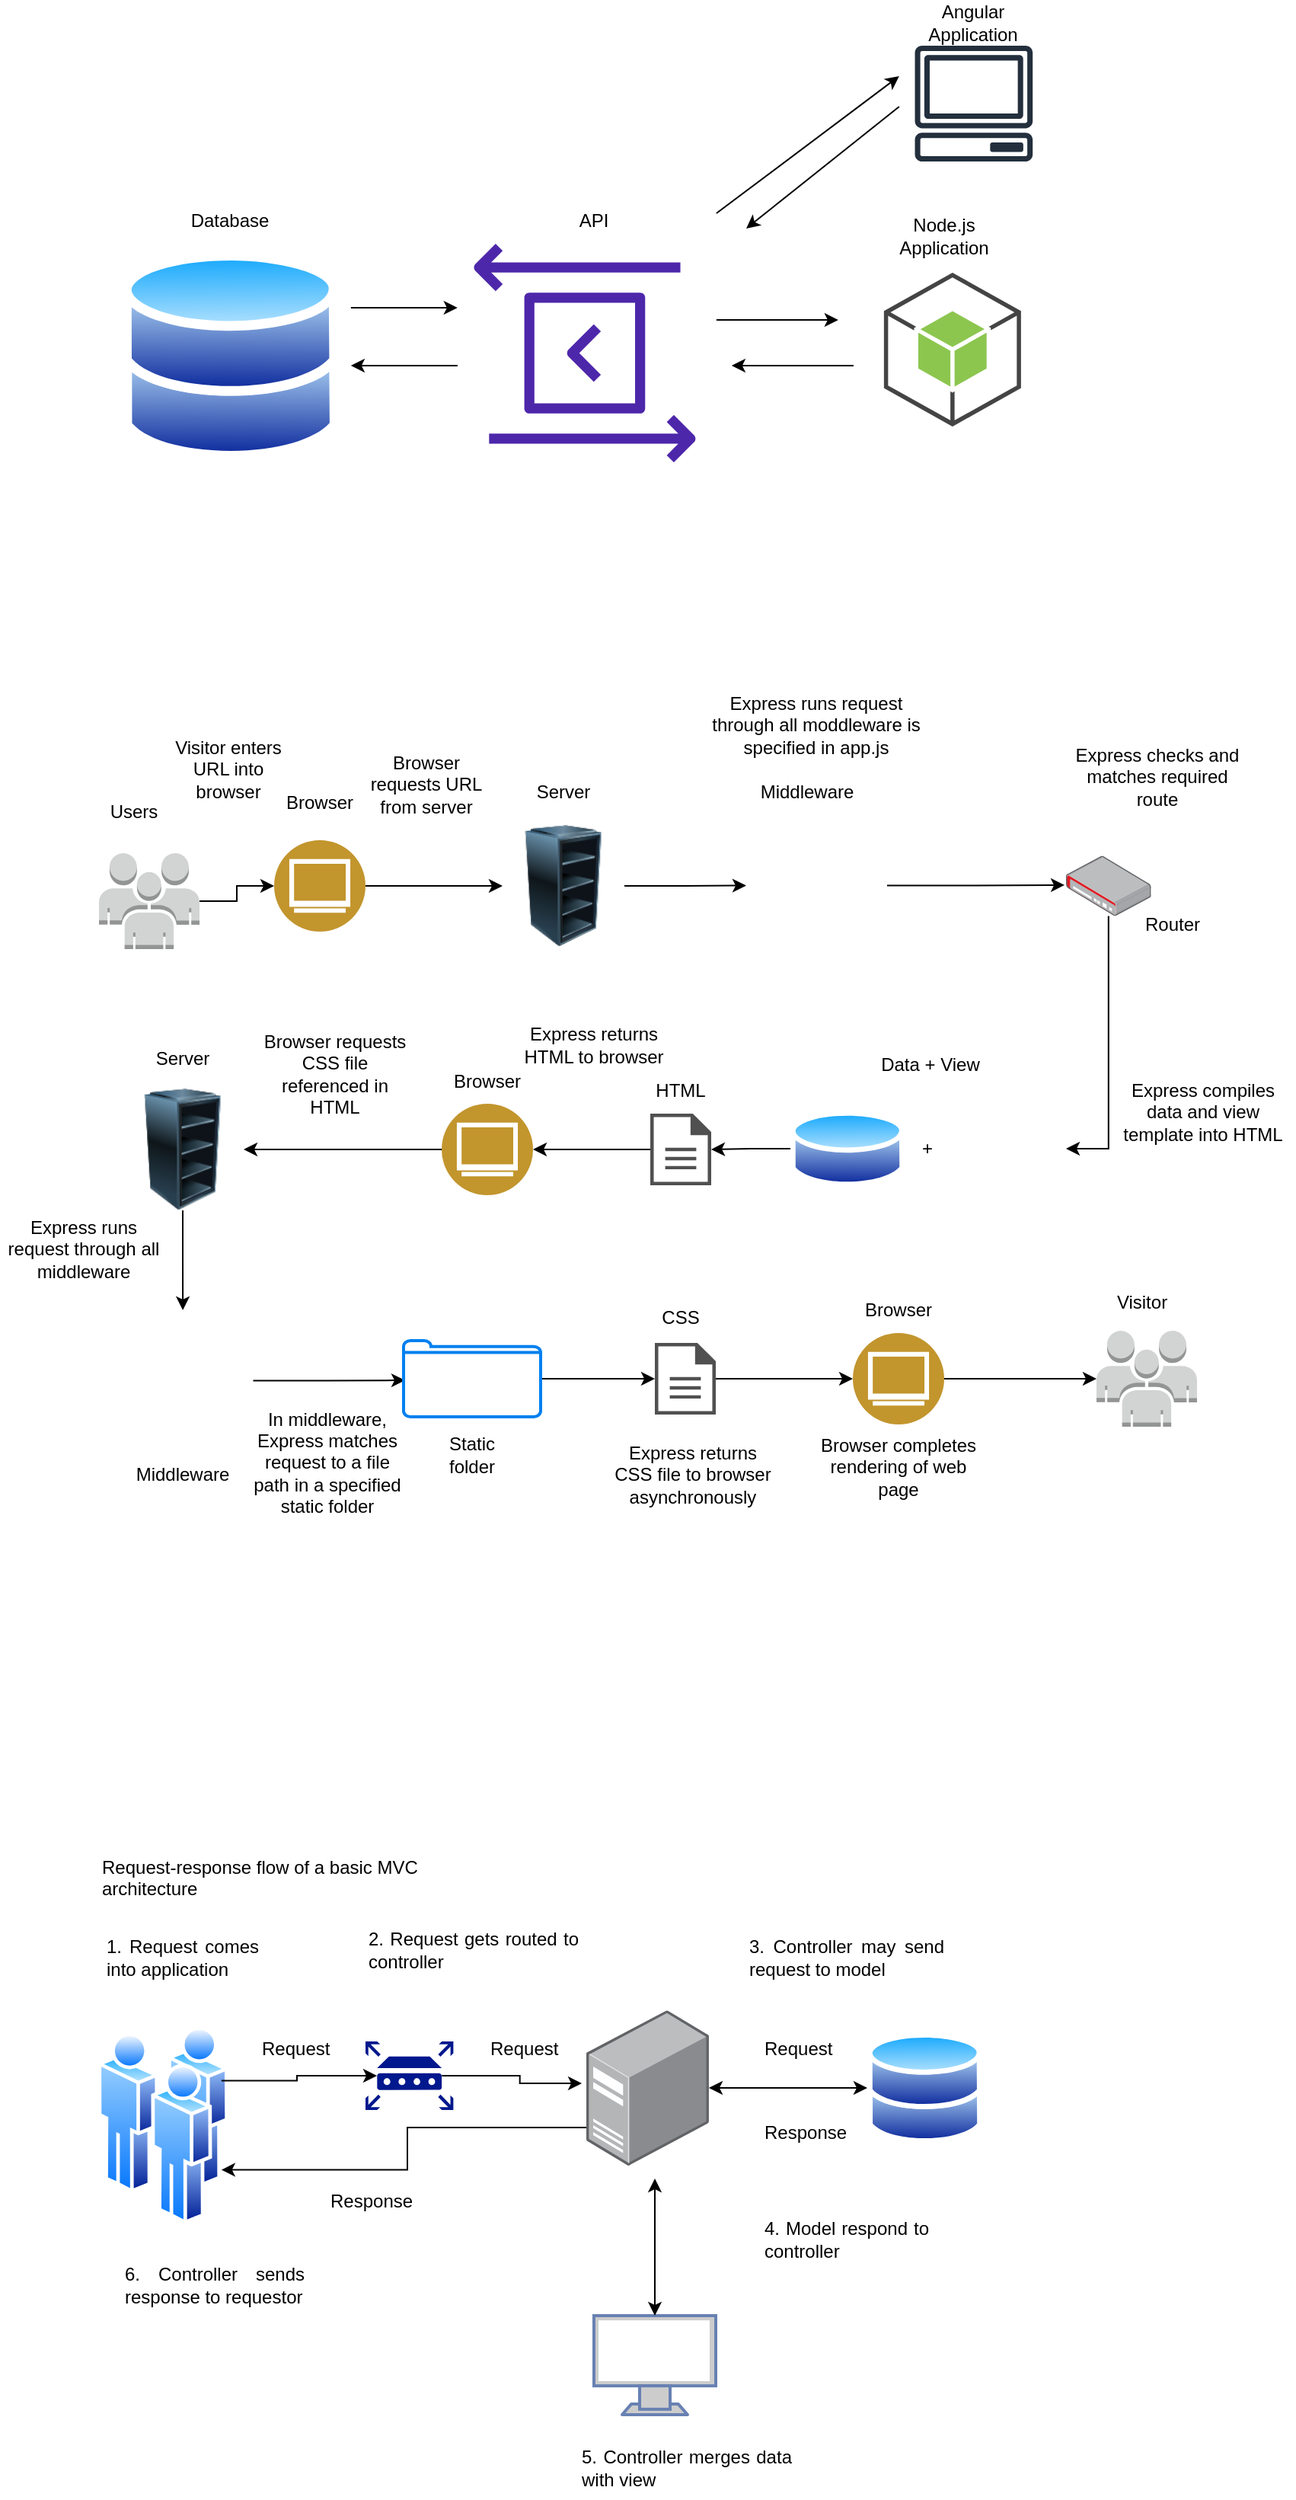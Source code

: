 <mxfile version="21.1.1" type="device">
  <diagram name="Page-1" id="1B5X5wg8gFjwyHXs4HcD">
    <mxGraphModel dx="499" dy="437" grid="1" gridSize="10" guides="1" tooltips="1" connect="1" arrows="1" fold="1" page="1" pageScale="1" pageWidth="850" pageHeight="1100" math="0" shadow="0">
      <root>
        <mxCell id="0" />
        <mxCell id="1" parent="0" />
        <mxCell id="17Se1o1GfbrU2LIGd_qw-42" value="" style="group" vertex="1" connectable="0" parent="1">
          <mxGeometry x="80" y="30" width="598.43" height="303.5" as="geometry" />
        </mxCell>
        <mxCell id="17Se1o1GfbrU2LIGd_qw-1" value="" style="image;aspect=fixed;perimeter=ellipsePerimeter;html=1;align=center;shadow=0;dashed=0;spacingTop=3;image=img/lib/active_directory/databases.svg;" vertex="1" parent="17Se1o1GfbrU2LIGd_qw-42">
          <mxGeometry y="163.5" width="142.86" height="140" as="geometry" />
        </mxCell>
        <mxCell id="17Se1o1GfbrU2LIGd_qw-2" value="" style="sketch=0;outlineConnect=0;fontColor=#232F3E;gradientColor=none;fillColor=#4D27AA;strokeColor=none;dashed=0;verticalLabelPosition=bottom;verticalAlign=top;align=center;html=1;fontSize=12;fontStyle=0;aspect=fixed;pointerEvents=1;shape=mxgraph.aws4.data_exchange_for_apis;" vertex="1" parent="17Se1o1GfbrU2LIGd_qw-42">
          <mxGeometry x="220.43" y="160" width="167.06" height="143.5" as="geometry" />
        </mxCell>
        <mxCell id="17Se1o1GfbrU2LIGd_qw-3" value="Database" style="text;html=1;strokeColor=none;fillColor=none;align=center;verticalAlign=middle;whiteSpace=wrap;rounded=0;" vertex="1" parent="17Se1o1GfbrU2LIGd_qw-42">
          <mxGeometry x="41.43" y="130" width="60" height="30" as="geometry" />
        </mxCell>
        <mxCell id="17Se1o1GfbrU2LIGd_qw-4" value="API" style="text;html=1;strokeColor=none;fillColor=none;align=center;verticalAlign=middle;whiteSpace=wrap;rounded=0;" vertex="1" parent="17Se1o1GfbrU2LIGd_qw-42">
          <mxGeometry x="280.43" y="130" width="60" height="30" as="geometry" />
        </mxCell>
        <mxCell id="17Se1o1GfbrU2LIGd_qw-10" value="" style="outlineConnect=0;dashed=0;verticalLabelPosition=bottom;verticalAlign=top;align=center;html=1;shape=mxgraph.aws3.android;fillColor=#8CC64F;gradientColor=none;" vertex="1" parent="17Se1o1GfbrU2LIGd_qw-42">
          <mxGeometry x="500.43" y="179" width="90" height="101" as="geometry" />
        </mxCell>
        <mxCell id="17Se1o1GfbrU2LIGd_qw-25" value="" style="group" vertex="1" connectable="0" parent="17Se1o1GfbrU2LIGd_qw-42">
          <mxGeometry x="150.43" y="202" width="70" height="38" as="geometry" />
        </mxCell>
        <mxCell id="17Se1o1GfbrU2LIGd_qw-22" value="" style="endArrow=classic;html=1;rounded=0;entryX=-0.072;entryY=0.293;entryDx=0;entryDy=0;entryPerimeter=0;" edge="1" parent="17Se1o1GfbrU2LIGd_qw-25" target="17Se1o1GfbrU2LIGd_qw-2">
          <mxGeometry width="50" height="50" relative="1" as="geometry">
            <mxPoint as="sourcePoint" />
            <mxPoint x="80" y="158" as="targetPoint" />
          </mxGeometry>
        </mxCell>
        <mxCell id="17Se1o1GfbrU2LIGd_qw-24" value="" style="endArrow=classic;html=1;rounded=0;entryX=-0.072;entryY=0.293;entryDx=0;entryDy=0;entryPerimeter=0;" edge="1" parent="17Se1o1GfbrU2LIGd_qw-25">
          <mxGeometry width="50" height="50" relative="1" as="geometry">
            <mxPoint x="70" y="38" as="sourcePoint" />
            <mxPoint y="38" as="targetPoint" />
          </mxGeometry>
        </mxCell>
        <mxCell id="17Se1o1GfbrU2LIGd_qw-35" value="" style="endArrow=classic;html=1;rounded=0;" edge="1" parent="17Se1o1GfbrU2LIGd_qw-42">
          <mxGeometry width="50" height="50" relative="1" as="geometry">
            <mxPoint x="390.43" y="210" as="sourcePoint" />
            <mxPoint x="470.43" y="210" as="targetPoint" />
          </mxGeometry>
        </mxCell>
        <mxCell id="17Se1o1GfbrU2LIGd_qw-36" value="" style="endArrow=classic;html=1;rounded=0;" edge="1" parent="17Se1o1GfbrU2LIGd_qw-42">
          <mxGeometry width="50" height="50" relative="1" as="geometry">
            <mxPoint x="480.43" y="240" as="sourcePoint" />
            <mxPoint x="400.43" y="240" as="targetPoint" />
          </mxGeometry>
        </mxCell>
        <mxCell id="17Se1o1GfbrU2LIGd_qw-37" value="Node.js Application" style="text;html=1;strokeColor=none;fillColor=none;align=center;verticalAlign=middle;whiteSpace=wrap;rounded=0;" vertex="1" parent="17Se1o1GfbrU2LIGd_qw-42">
          <mxGeometry x="510.43" y="140" width="60" height="30" as="geometry" />
        </mxCell>
        <mxCell id="17Se1o1GfbrU2LIGd_qw-38" value="" style="sketch=0;outlineConnect=0;fontColor=#232F3E;gradientColor=none;fillColor=#232F3D;strokeColor=none;dashed=0;verticalLabelPosition=bottom;verticalAlign=top;align=center;html=1;fontSize=12;fontStyle=0;aspect=fixed;pointerEvents=1;shape=mxgraph.aws4.client;" vertex="1" parent="17Se1o1GfbrU2LIGd_qw-42">
          <mxGeometry x="520.43" y="30" width="78" height="76" as="geometry" />
        </mxCell>
        <mxCell id="17Se1o1GfbrU2LIGd_qw-39" value="" style="endArrow=classic;html=1;rounded=0;" edge="1" parent="17Se1o1GfbrU2LIGd_qw-42">
          <mxGeometry width="50" height="50" relative="1" as="geometry">
            <mxPoint x="390.43" y="140" as="sourcePoint" />
            <mxPoint x="510.43" y="50" as="targetPoint" />
          </mxGeometry>
        </mxCell>
        <mxCell id="17Se1o1GfbrU2LIGd_qw-40" value="" style="endArrow=classic;html=1;rounded=0;" edge="1" parent="17Se1o1GfbrU2LIGd_qw-42">
          <mxGeometry width="50" height="50" relative="1" as="geometry">
            <mxPoint x="510.43" y="70" as="sourcePoint" />
            <mxPoint x="410" y="150" as="targetPoint" />
          </mxGeometry>
        </mxCell>
        <mxCell id="17Se1o1GfbrU2LIGd_qw-41" value="Angular Application" style="text;html=1;strokeColor=none;fillColor=none;align=center;verticalAlign=middle;whiteSpace=wrap;rounded=0;" vertex="1" parent="17Se1o1GfbrU2LIGd_qw-42">
          <mxGeometry x="529.43" width="60" height="30" as="geometry" />
        </mxCell>
        <mxCell id="17Se1o1GfbrU2LIGd_qw-43" value="" style="outlineConnect=0;dashed=0;verticalLabelPosition=bottom;verticalAlign=top;align=center;html=1;shape=mxgraph.aws3.users;fillColor=#D2D3D3;gradientColor=none;" vertex="1" parent="1">
          <mxGeometry x="720" y="903.5" width="66" height="63" as="geometry" />
        </mxCell>
        <mxCell id="17Se1o1GfbrU2LIGd_qw-47" style="edgeStyle=orthogonalEdgeStyle;rounded=0;orthogonalLoop=1;jettySize=auto;html=1;exitX=1;exitY=0.5;exitDx=0;exitDy=0;entryX=0;entryY=0.5;entryDx=0;entryDy=0;" edge="1" parent="1" source="17Se1o1GfbrU2LIGd_qw-44" target="17Se1o1GfbrU2LIGd_qw-46">
          <mxGeometry relative="1" as="geometry" />
        </mxCell>
        <mxCell id="17Se1o1GfbrU2LIGd_qw-44" value="" style="image;aspect=fixed;perimeter=ellipsePerimeter;html=1;align=center;shadow=0;dashed=0;fontColor=#4277BB;labelBackgroundColor=default;fontSize=12;spacingTop=3;image=img/lib/ibm/users/browser.svg;" vertex="1" parent="1">
          <mxGeometry x="180" y="581.5" width="60" height="60" as="geometry" />
        </mxCell>
        <mxCell id="17Se1o1GfbrU2LIGd_qw-49" style="edgeStyle=orthogonalEdgeStyle;rounded=0;orthogonalLoop=1;jettySize=auto;html=1;exitX=1;exitY=0.5;exitDx=0;exitDy=0;entryX=0;entryY=0.5;entryDx=0;entryDy=0;" edge="1" parent="1" source="17Se1o1GfbrU2LIGd_qw-46" target="17Se1o1GfbrU2LIGd_qw-48">
          <mxGeometry relative="1" as="geometry" />
        </mxCell>
        <mxCell id="17Se1o1GfbrU2LIGd_qw-46" value="" style="image;html=1;image=img/lib/clip_art/computers/Server_Rack_Empty_128x128.png" vertex="1" parent="1">
          <mxGeometry x="330" y="571.5" width="80" height="80" as="geometry" />
        </mxCell>
        <mxCell id="17Se1o1GfbrU2LIGd_qw-55" style="edgeStyle=orthogonalEdgeStyle;rounded=0;orthogonalLoop=1;jettySize=auto;html=1;exitX=1;exitY=0.5;exitDx=0;exitDy=0;entryX=-0.017;entryY=0.487;entryDx=0;entryDy=0;entryPerimeter=0;" edge="1" parent="1" source="17Se1o1GfbrU2LIGd_qw-48" target="17Se1o1GfbrU2LIGd_qw-54">
          <mxGeometry relative="1" as="geometry" />
        </mxCell>
        <mxCell id="17Se1o1GfbrU2LIGd_qw-48" value="" style="shape=image;html=1;verticalAlign=top;verticalLabelPosition=bottom;labelBackgroundColor=#ffffff;imageAspect=0;aspect=fixed;image=https://cdn2.iconfinder.com/data/icons/boxicons-solid-vol-1/24/bxs-cog-128.png" vertex="1" parent="1">
          <mxGeometry x="490" y="565" width="92.5" height="92.5" as="geometry" />
        </mxCell>
        <mxCell id="17Se1o1GfbrU2LIGd_qw-50" value="Users" style="text;html=1;strokeColor=none;fillColor=none;align=center;verticalAlign=middle;whiteSpace=wrap;rounded=0;" vertex="1" parent="1">
          <mxGeometry x="58" y="548" width="60" height="30" as="geometry" />
        </mxCell>
        <mxCell id="17Se1o1GfbrU2LIGd_qw-51" value="Browser" style="text;html=1;strokeColor=none;fillColor=none;align=center;verticalAlign=middle;whiteSpace=wrap;rounded=0;" vertex="1" parent="1">
          <mxGeometry x="180" y="541.5" width="60" height="30" as="geometry" />
        </mxCell>
        <mxCell id="17Se1o1GfbrU2LIGd_qw-52" value="Server" style="text;html=1;strokeColor=none;fillColor=none;align=center;verticalAlign=middle;whiteSpace=wrap;rounded=0;" vertex="1" parent="1">
          <mxGeometry x="340" y="535" width="60" height="30" as="geometry" />
        </mxCell>
        <mxCell id="17Se1o1GfbrU2LIGd_qw-53" value="Middleware" style="text;html=1;strokeColor=none;fillColor=none;align=center;verticalAlign=middle;whiteSpace=wrap;rounded=0;" vertex="1" parent="1">
          <mxGeometry x="500" y="535" width="60" height="30" as="geometry" />
        </mxCell>
        <mxCell id="17Se1o1GfbrU2LIGd_qw-67" style="edgeStyle=orthogonalEdgeStyle;rounded=0;orthogonalLoop=1;jettySize=auto;html=1;entryX=1;entryY=0.5;entryDx=0;entryDy=0;" edge="1" parent="1" source="17Se1o1GfbrU2LIGd_qw-54" target="17Se1o1GfbrU2LIGd_qw-61">
          <mxGeometry relative="1" as="geometry" />
        </mxCell>
        <mxCell id="17Se1o1GfbrU2LIGd_qw-54" value="" style="image;points=[];aspect=fixed;html=1;align=center;shadow=0;dashed=0;image=img/lib/allied_telesis/security/Router_VPN.svg;" vertex="1" parent="1">
          <mxGeometry x="700" y="591.7" width="55.8" height="39.6" as="geometry" />
        </mxCell>
        <mxCell id="17Se1o1GfbrU2LIGd_qw-56" value="Visitor enters URL into browser" style="text;html=1;strokeColor=none;fillColor=none;align=center;verticalAlign=middle;whiteSpace=wrap;rounded=0;" vertex="1" parent="1">
          <mxGeometry x="110" y="520" width="80" height="30" as="geometry" />
        </mxCell>
        <mxCell id="17Se1o1GfbrU2LIGd_qw-57" value="Browser requests URL from server" style="text;html=1;strokeColor=none;fillColor=none;align=center;verticalAlign=middle;whiteSpace=wrap;rounded=0;" vertex="1" parent="1">
          <mxGeometry x="240" y="530" width="80" height="30" as="geometry" />
        </mxCell>
        <mxCell id="17Se1o1GfbrU2LIGd_qw-58" value="Express runs request through all moddleware is specified in app.js" style="text;html=1;strokeColor=none;fillColor=none;align=center;verticalAlign=middle;whiteSpace=wrap;rounded=0;" vertex="1" parent="1">
          <mxGeometry x="461.25" y="482.5" width="150" height="47.5" as="geometry" />
        </mxCell>
        <mxCell id="17Se1o1GfbrU2LIGd_qw-59" value="Express checks and matches required route" style="text;html=1;strokeColor=none;fillColor=none;align=center;verticalAlign=middle;whiteSpace=wrap;rounded=0;" vertex="1" parent="1">
          <mxGeometry x="700" y="520" width="120" height="40" as="geometry" />
        </mxCell>
        <mxCell id="17Se1o1GfbrU2LIGd_qw-60" value="Router" style="text;html=1;strokeColor=none;fillColor=none;align=center;verticalAlign=middle;whiteSpace=wrap;rounded=0;" vertex="1" parent="1">
          <mxGeometry x="740" y="622" width="60" height="30" as="geometry" />
        </mxCell>
        <mxCell id="17Se1o1GfbrU2LIGd_qw-65" value="" style="group" vertex="1" connectable="0" parent="1">
          <mxGeometry x="519" y="713.5" width="181" height="111" as="geometry" />
        </mxCell>
        <mxCell id="17Se1o1GfbrU2LIGd_qw-61" value="" style="shape=image;html=1;verticalAlign=top;verticalLabelPosition=bottom;labelBackgroundColor=#ffffff;imageAspect=0;aspect=fixed;image=https://cdn0.iconfinder.com/data/icons/devices-42/512/Normal_LCD-128.png" vertex="1" parent="17Se1o1GfbrU2LIGd_qw-65">
          <mxGeometry x="100" y="30" width="81" height="81" as="geometry" />
        </mxCell>
        <mxCell id="17Se1o1GfbrU2LIGd_qw-62" value="+" style="text;html=1;strokeColor=none;fillColor=none;align=center;verticalAlign=middle;whiteSpace=wrap;rounded=0;" vertex="1" parent="17Se1o1GfbrU2LIGd_qw-65">
          <mxGeometry x="80" y="55.5" width="20" height="30" as="geometry" />
        </mxCell>
        <mxCell id="17Se1o1GfbrU2LIGd_qw-63" value="" style="image;aspect=fixed;perimeter=ellipsePerimeter;html=1;align=center;shadow=0;dashed=0;spacingTop=3;image=img/lib/active_directory/database.svg;" vertex="1" parent="17Se1o1GfbrU2LIGd_qw-65">
          <mxGeometry y="42.75" width="75" height="55.5" as="geometry" />
        </mxCell>
        <mxCell id="17Se1o1GfbrU2LIGd_qw-64" value="Data + View" style="text;html=1;strokeColor=none;fillColor=none;align=center;verticalAlign=middle;whiteSpace=wrap;rounded=0;" vertex="1" parent="17Se1o1GfbrU2LIGd_qw-65">
          <mxGeometry x="50" width="84" height="30" as="geometry" />
        </mxCell>
        <mxCell id="17Se1o1GfbrU2LIGd_qw-74" style="edgeStyle=orthogonalEdgeStyle;rounded=0;orthogonalLoop=1;jettySize=auto;html=1;" edge="1" parent="1" source="17Se1o1GfbrU2LIGd_qw-68" target="17Se1o1GfbrU2LIGd_qw-72">
          <mxGeometry relative="1" as="geometry" />
        </mxCell>
        <mxCell id="17Se1o1GfbrU2LIGd_qw-68" value="" style="sketch=0;pointerEvents=1;shadow=0;dashed=0;html=1;strokeColor=none;fillColor=#505050;labelPosition=center;verticalLabelPosition=bottom;verticalAlign=top;outlineConnect=0;align=center;shape=mxgraph.office.concepts.document;" vertex="1" parent="1">
          <mxGeometry x="427" y="761" width="40" height="47" as="geometry" />
        </mxCell>
        <mxCell id="17Se1o1GfbrU2LIGd_qw-69" style="edgeStyle=orthogonalEdgeStyle;rounded=0;orthogonalLoop=1;jettySize=auto;html=1;" edge="1" parent="1" source="17Se1o1GfbrU2LIGd_qw-63" target="17Se1o1GfbrU2LIGd_qw-68">
          <mxGeometry relative="1" as="geometry" />
        </mxCell>
        <mxCell id="17Se1o1GfbrU2LIGd_qw-70" value="Express compiles data and view template into HTML" style="text;html=1;strokeColor=none;fillColor=none;align=center;verticalAlign=middle;whiteSpace=wrap;rounded=0;" vertex="1" parent="1">
          <mxGeometry x="730" y="740" width="120" height="40" as="geometry" />
        </mxCell>
        <mxCell id="17Se1o1GfbrU2LIGd_qw-71" value="HTML" style="text;html=1;strokeColor=none;fillColor=none;align=center;verticalAlign=middle;whiteSpace=wrap;rounded=0;" vertex="1" parent="1">
          <mxGeometry x="417" y="731" width="60" height="30" as="geometry" />
        </mxCell>
        <mxCell id="17Se1o1GfbrU2LIGd_qw-77" style="edgeStyle=orthogonalEdgeStyle;rounded=0;orthogonalLoop=1;jettySize=auto;html=1;entryX=1;entryY=0.5;entryDx=0;entryDy=0;" edge="1" parent="1" source="17Se1o1GfbrU2LIGd_qw-72" target="17Se1o1GfbrU2LIGd_qw-76">
          <mxGeometry relative="1" as="geometry" />
        </mxCell>
        <mxCell id="17Se1o1GfbrU2LIGd_qw-72" value="" style="image;aspect=fixed;perimeter=ellipsePerimeter;html=1;align=center;shadow=0;dashed=0;fontColor=#4277BB;labelBackgroundColor=default;fontSize=12;spacingTop=3;image=img/lib/ibm/users/browser.svg;" vertex="1" parent="1">
          <mxGeometry x="290" y="754.5" width="60" height="60" as="geometry" />
        </mxCell>
        <mxCell id="17Se1o1GfbrU2LIGd_qw-73" value="Browser" style="text;html=1;strokeColor=none;fillColor=none;align=center;verticalAlign=middle;whiteSpace=wrap;rounded=0;" vertex="1" parent="1">
          <mxGeometry x="290" y="724.5" width="60" height="30" as="geometry" />
        </mxCell>
        <mxCell id="17Se1o1GfbrU2LIGd_qw-75" value="Express returns HTML to browser" style="text;html=1;strokeColor=none;fillColor=none;align=center;verticalAlign=middle;whiteSpace=wrap;rounded=0;" vertex="1" parent="1">
          <mxGeometry x="340" y="701" width="100" height="30" as="geometry" />
        </mxCell>
        <mxCell id="17Se1o1GfbrU2LIGd_qw-81" style="edgeStyle=orthogonalEdgeStyle;rounded=0;orthogonalLoop=1;jettySize=auto;html=1;exitX=0.5;exitY=1;exitDx=0;exitDy=0;" edge="1" parent="1" source="17Se1o1GfbrU2LIGd_qw-76" target="17Se1o1GfbrU2LIGd_qw-80">
          <mxGeometry relative="1" as="geometry" />
        </mxCell>
        <mxCell id="17Se1o1GfbrU2LIGd_qw-76" value="" style="image;html=1;image=img/lib/clip_art/computers/Server_Rack_Empty_128x128.png" vertex="1" parent="1">
          <mxGeometry x="80" y="744.5" width="80" height="80" as="geometry" />
        </mxCell>
        <mxCell id="17Se1o1GfbrU2LIGd_qw-78" value="Server" style="text;html=1;strokeColor=none;fillColor=none;align=center;verticalAlign=middle;whiteSpace=wrap;rounded=0;" vertex="1" parent="1">
          <mxGeometry x="90" y="710" width="60" height="30" as="geometry" />
        </mxCell>
        <mxCell id="17Se1o1GfbrU2LIGd_qw-79" value="Browser requests CSS file referenced in HTML" style="text;html=1;strokeColor=none;fillColor=none;align=center;verticalAlign=middle;whiteSpace=wrap;rounded=0;" vertex="1" parent="1">
          <mxGeometry x="170" y="710" width="100" height="50" as="geometry" />
        </mxCell>
        <mxCell id="17Se1o1GfbrU2LIGd_qw-85" style="edgeStyle=orthogonalEdgeStyle;rounded=0;orthogonalLoop=1;jettySize=auto;html=1;exitX=1;exitY=0.5;exitDx=0;exitDy=0;entryX=0.011;entryY=0.52;entryDx=0;entryDy=0;entryPerimeter=0;" edge="1" parent="1" source="17Se1o1GfbrU2LIGd_qw-80" target="17Se1o1GfbrU2LIGd_qw-83">
          <mxGeometry relative="1" as="geometry" />
        </mxCell>
        <mxCell id="17Se1o1GfbrU2LIGd_qw-80" value="" style="shape=image;html=1;verticalAlign=top;verticalLabelPosition=bottom;labelBackgroundColor=#ffffff;imageAspect=0;aspect=fixed;image=https://cdn2.iconfinder.com/data/icons/boxicons-solid-vol-1/24/bxs-cog-128.png" vertex="1" parent="1">
          <mxGeometry x="73.75" y="890" width="92.5" height="92.5" as="geometry" />
        </mxCell>
        <mxCell id="17Se1o1GfbrU2LIGd_qw-82" value="Express runs request through all middleware" style="text;html=1;strokeColor=none;fillColor=none;align=center;verticalAlign=middle;whiteSpace=wrap;rounded=0;" vertex="1" parent="1">
          <mxGeometry y="830" width="110" height="40" as="geometry" />
        </mxCell>
        <mxCell id="17Se1o1GfbrU2LIGd_qw-90" style="edgeStyle=orthogonalEdgeStyle;rounded=0;orthogonalLoop=1;jettySize=auto;html=1;" edge="1" parent="1" source="17Se1o1GfbrU2LIGd_qw-83" target="17Se1o1GfbrU2LIGd_qw-89">
          <mxGeometry relative="1" as="geometry" />
        </mxCell>
        <mxCell id="17Se1o1GfbrU2LIGd_qw-83" value="" style="html=1;verticalLabelPosition=bottom;align=center;labelBackgroundColor=#ffffff;verticalAlign=top;strokeWidth=2;strokeColor=#0080F0;shadow=0;dashed=0;shape=mxgraph.ios7.icons.folder;" vertex="1" parent="1">
          <mxGeometry x="265" y="910" width="90" height="50" as="geometry" />
        </mxCell>
        <mxCell id="17Se1o1GfbrU2LIGd_qw-84" value="Middleware" style="text;html=1;strokeColor=none;fillColor=none;align=center;verticalAlign=middle;whiteSpace=wrap;rounded=0;" vertex="1" parent="1">
          <mxGeometry x="90" y="983" width="60" height="30" as="geometry" />
        </mxCell>
        <mxCell id="17Se1o1GfbrU2LIGd_qw-86" value="Static folder" style="text;html=1;strokeColor=none;fillColor=none;align=center;verticalAlign=middle;whiteSpace=wrap;rounded=0;" vertex="1" parent="1">
          <mxGeometry x="280" y="970" width="60" height="30" as="geometry" />
        </mxCell>
        <mxCell id="17Se1o1GfbrU2LIGd_qw-87" value="In middleware, Express matches request to a file path in a specified static folder" style="text;html=1;strokeColor=none;fillColor=none;align=center;verticalAlign=middle;whiteSpace=wrap;rounded=0;" vertex="1" parent="1">
          <mxGeometry x="160" y="970" width="110" height="40" as="geometry" />
        </mxCell>
        <mxCell id="17Se1o1GfbrU2LIGd_qw-94" style="edgeStyle=orthogonalEdgeStyle;rounded=0;orthogonalLoop=1;jettySize=auto;html=1;entryX=0;entryY=0.5;entryDx=0;entryDy=0;" edge="1" parent="1" source="17Se1o1GfbrU2LIGd_qw-89" target="17Se1o1GfbrU2LIGd_qw-93">
          <mxGeometry relative="1" as="geometry" />
        </mxCell>
        <mxCell id="17Se1o1GfbrU2LIGd_qw-89" value="" style="sketch=0;pointerEvents=1;shadow=0;dashed=0;html=1;strokeColor=none;fillColor=#505050;labelPosition=center;verticalLabelPosition=bottom;verticalAlign=top;outlineConnect=0;align=center;shape=mxgraph.office.concepts.document;" vertex="1" parent="1">
          <mxGeometry x="430" y="911.5" width="40" height="47" as="geometry" />
        </mxCell>
        <mxCell id="17Se1o1GfbrU2LIGd_qw-91" value="CSS" style="text;html=1;strokeColor=none;fillColor=none;align=center;verticalAlign=middle;whiteSpace=wrap;rounded=0;" vertex="1" parent="1">
          <mxGeometry x="417" y="880" width="60" height="30" as="geometry" />
        </mxCell>
        <mxCell id="17Se1o1GfbrU2LIGd_qw-92" value="Express returns CSS file to browser asynchronously" style="text;html=1;strokeColor=none;fillColor=none;align=center;verticalAlign=middle;whiteSpace=wrap;rounded=0;" vertex="1" parent="1">
          <mxGeometry x="400" y="978" width="110" height="40" as="geometry" />
        </mxCell>
        <mxCell id="17Se1o1GfbrU2LIGd_qw-99" style="edgeStyle=orthogonalEdgeStyle;rounded=0;orthogonalLoop=1;jettySize=auto;html=1;entryX=0;entryY=0.5;entryDx=0;entryDy=0;entryPerimeter=0;" edge="1" parent="1" source="17Se1o1GfbrU2LIGd_qw-93" target="17Se1o1GfbrU2LIGd_qw-43">
          <mxGeometry relative="1" as="geometry" />
        </mxCell>
        <mxCell id="17Se1o1GfbrU2LIGd_qw-93" value="" style="image;aspect=fixed;perimeter=ellipsePerimeter;html=1;align=center;shadow=0;dashed=0;fontColor=#4277BB;labelBackgroundColor=default;fontSize=12;spacingTop=3;image=img/lib/ibm/users/browser.svg;" vertex="1" parent="1">
          <mxGeometry x="560" y="905" width="60" height="60" as="geometry" />
        </mxCell>
        <mxCell id="17Se1o1GfbrU2LIGd_qw-95" value="Browser completes rendering of web page" style="text;html=1;strokeColor=none;fillColor=none;align=center;verticalAlign=middle;whiteSpace=wrap;rounded=0;" vertex="1" parent="1">
          <mxGeometry x="535" y="973" width="110" height="40" as="geometry" />
        </mxCell>
        <mxCell id="17Se1o1GfbrU2LIGd_qw-100" style="edgeStyle=orthogonalEdgeStyle;rounded=0;orthogonalLoop=1;jettySize=auto;html=1;entryX=0;entryY=0.5;entryDx=0;entryDy=0;" edge="1" parent="1" source="17Se1o1GfbrU2LIGd_qw-96" target="17Se1o1GfbrU2LIGd_qw-44">
          <mxGeometry relative="1" as="geometry" />
        </mxCell>
        <mxCell id="17Se1o1GfbrU2LIGd_qw-96" value="" style="outlineConnect=0;dashed=0;verticalLabelPosition=bottom;verticalAlign=top;align=center;html=1;shape=mxgraph.aws3.users;fillColor=#D2D3D3;gradientColor=none;" vertex="1" parent="1">
          <mxGeometry x="65" y="590" width="66" height="63" as="geometry" />
        </mxCell>
        <mxCell id="17Se1o1GfbrU2LIGd_qw-97" value="Browser" style="text;html=1;strokeColor=none;fillColor=none;align=center;verticalAlign=middle;whiteSpace=wrap;rounded=0;" vertex="1" parent="1">
          <mxGeometry x="560" y="875" width="60" height="30" as="geometry" />
        </mxCell>
        <mxCell id="17Se1o1GfbrU2LIGd_qw-98" value="Visitor" style="text;html=1;strokeColor=none;fillColor=none;align=center;verticalAlign=middle;whiteSpace=wrap;rounded=0;" vertex="1" parent="1">
          <mxGeometry x="720" y="870" width="60" height="30" as="geometry" />
        </mxCell>
        <mxCell id="17Se1o1GfbrU2LIGd_qw-129" value="" style="group" vertex="1" connectable="0" parent="1">
          <mxGeometry x="64.2" y="1290" width="580.8" height="380" as="geometry" />
        </mxCell>
        <mxCell id="17Se1o1GfbrU2LIGd_qw-107" value="" style="image;aspect=fixed;perimeter=ellipsePerimeter;html=1;align=center;shadow=0;dashed=0;spacingTop=3;image=img/lib/active_directory/users.svg;" vertex="1" parent="17Se1o1GfbrU2LIGd_qw-129">
          <mxGeometry y="70" width="85.8" height="130" as="geometry" />
        </mxCell>
        <mxCell id="17Se1o1GfbrU2LIGd_qw-108" value="" style="sketch=0;aspect=fixed;pointerEvents=1;shadow=0;dashed=0;html=1;strokeColor=none;labelPosition=center;verticalLabelPosition=bottom;verticalAlign=top;align=center;fillColor=#00188D;shape=mxgraph.mscae.enterprise.router" vertex="1" parent="17Se1o1GfbrU2LIGd_qw-129">
          <mxGeometry x="175.8" y="80" width="57.69" height="45" as="geometry" />
        </mxCell>
        <mxCell id="17Se1o1GfbrU2LIGd_qw-115" style="edgeStyle=orthogonalEdgeStyle;rounded=0;orthogonalLoop=1;jettySize=auto;html=1;exitX=1;exitY=0.25;exitDx=0;exitDy=0;entryX=0.13;entryY=0.5;entryDx=0;entryDy=0;entryPerimeter=0;" edge="1" parent="17Se1o1GfbrU2LIGd_qw-129" source="17Se1o1GfbrU2LIGd_qw-107" target="17Se1o1GfbrU2LIGd_qw-108">
          <mxGeometry relative="1" as="geometry" />
        </mxCell>
        <mxCell id="17Se1o1GfbrU2LIGd_qw-109" value="" style="image;points=[];aspect=fixed;html=1;align=center;shadow=0;dashed=0;image=img/lib/allied_telesis/computer_and_terminals/Server_Desktop.svg;" vertex="1" parent="17Se1o1GfbrU2LIGd_qw-129">
          <mxGeometry x="320.8" y="59.5" width="80.47" height="102" as="geometry" />
        </mxCell>
        <mxCell id="17Se1o1GfbrU2LIGd_qw-113" style="edgeStyle=orthogonalEdgeStyle;rounded=0;orthogonalLoop=1;jettySize=auto;html=1;exitX=0;exitY=0.755;exitDx=0;exitDy=0;entryX=1;entryY=0.75;entryDx=0;entryDy=0;exitPerimeter=0;" edge="1" parent="17Se1o1GfbrU2LIGd_qw-129" source="17Se1o1GfbrU2LIGd_qw-109" target="17Se1o1GfbrU2LIGd_qw-107">
          <mxGeometry relative="1" as="geometry" />
        </mxCell>
        <mxCell id="17Se1o1GfbrU2LIGd_qw-114" style="edgeStyle=orthogonalEdgeStyle;rounded=0;orthogonalLoop=1;jettySize=auto;html=1;exitX=0.87;exitY=0.5;exitDx=0;exitDy=0;exitPerimeter=0;entryX=-0.037;entryY=0.471;entryDx=0;entryDy=0;entryPerimeter=0;" edge="1" parent="17Se1o1GfbrU2LIGd_qw-129" source="17Se1o1GfbrU2LIGd_qw-108" target="17Se1o1GfbrU2LIGd_qw-109">
          <mxGeometry relative="1" as="geometry" />
        </mxCell>
        <mxCell id="17Se1o1GfbrU2LIGd_qw-110" value="" style="image;aspect=fixed;perimeter=ellipsePerimeter;html=1;align=center;shadow=0;dashed=0;spacingTop=3;image=img/lib/active_directory/databases.svg;" vertex="1" parent="17Se1o1GfbrU2LIGd_qw-129">
          <mxGeometry x="505.29" y="73.5" width="75.51" height="74" as="geometry" />
        </mxCell>
        <mxCell id="17Se1o1GfbrU2LIGd_qw-111" value="" style="fontColor=#0066CC;verticalAlign=top;verticalLabelPosition=bottom;labelPosition=center;align=center;html=1;outlineConnect=0;fillColor=#CCCCCC;strokeColor=#6881B3;gradientColor=none;gradientDirection=north;strokeWidth=2;shape=mxgraph.networks.monitor;" vertex="1" parent="17Se1o1GfbrU2LIGd_qw-129">
          <mxGeometry x="325.8" y="260" width="80" height="65" as="geometry" />
        </mxCell>
        <mxCell id="17Se1o1GfbrU2LIGd_qw-112" value="" style="endArrow=classic;startArrow=classic;html=1;rounded=0;exitX=0.5;exitY=0;exitDx=0;exitDy=0;exitPerimeter=0;" edge="1" parent="17Se1o1GfbrU2LIGd_qw-129" source="17Se1o1GfbrU2LIGd_qw-111">
          <mxGeometry width="50" height="50" relative="1" as="geometry">
            <mxPoint x="205.8" y="260" as="sourcePoint" />
            <mxPoint x="365.8" y="170" as="targetPoint" />
          </mxGeometry>
        </mxCell>
        <mxCell id="17Se1o1GfbrU2LIGd_qw-116" value="" style="endArrow=classic;startArrow=classic;html=1;rounded=0;entryX=0;entryY=0.5;entryDx=0;entryDy=0;" edge="1" parent="17Se1o1GfbrU2LIGd_qw-129" source="17Se1o1GfbrU2LIGd_qw-109" target="17Se1o1GfbrU2LIGd_qw-110">
          <mxGeometry width="50" height="50" relative="1" as="geometry">
            <mxPoint x="375.8" y="270" as="sourcePoint" />
            <mxPoint x="371.8" y="172" as="targetPoint" />
          </mxGeometry>
        </mxCell>
        <mxCell id="17Se1o1GfbrU2LIGd_qw-117" value="&lt;div style=&quot;text-align: justify;&quot;&gt;&lt;span style=&quot;background-color: initial;&quot;&gt;1. Request comes into application&lt;/span&gt;&lt;/div&gt;" style="text;html=1;strokeColor=none;fillColor=none;align=left;verticalAlign=middle;whiteSpace=wrap;rounded=0;" vertex="1" parent="17Se1o1GfbrU2LIGd_qw-129">
          <mxGeometry x="3.8" y="10" width="102" height="30" as="geometry" />
        </mxCell>
        <mxCell id="17Se1o1GfbrU2LIGd_qw-118" value="&lt;div style=&quot;text-align: justify;&quot;&gt;&lt;span style=&quot;background-color: initial;&quot;&gt;2. Request gets routed to controller&lt;/span&gt;&lt;/div&gt;" style="text;html=1;strokeColor=none;fillColor=none;align=left;verticalAlign=middle;whiteSpace=wrap;rounded=0;" vertex="1" parent="17Se1o1GfbrU2LIGd_qw-129">
          <mxGeometry x="175.8" width="140" height="40" as="geometry" />
        </mxCell>
        <mxCell id="17Se1o1GfbrU2LIGd_qw-120" value="&lt;div style=&quot;text-align: justify;&quot;&gt;&lt;span style=&quot;background-color: initial;&quot;&gt;Request&lt;/span&gt;&lt;/div&gt;" style="text;html=1;strokeColor=none;fillColor=none;align=left;verticalAlign=middle;whiteSpace=wrap;rounded=0;" vertex="1" parent="17Se1o1GfbrU2LIGd_qw-129">
          <mxGeometry x="105.8" y="70" width="50" height="30" as="geometry" />
        </mxCell>
        <mxCell id="17Se1o1GfbrU2LIGd_qw-121" value="&lt;div style=&quot;text-align: justify;&quot;&gt;&lt;span style=&quot;background-color: initial;&quot;&gt;Request&lt;/span&gt;&lt;/div&gt;" style="text;html=1;strokeColor=none;fillColor=none;align=left;verticalAlign=middle;whiteSpace=wrap;rounded=0;" vertex="1" parent="17Se1o1GfbrU2LIGd_qw-129">
          <mxGeometry x="255.8" y="70" width="50" height="30" as="geometry" />
        </mxCell>
        <mxCell id="17Se1o1GfbrU2LIGd_qw-122" value="&lt;div style=&quot;text-align: justify;&quot;&gt;&lt;span style=&quot;background-color: initial;&quot;&gt;Request&lt;/span&gt;&lt;/div&gt;" style="text;html=1;strokeColor=none;fillColor=none;align=left;verticalAlign=middle;whiteSpace=wrap;rounded=0;" vertex="1" parent="17Se1o1GfbrU2LIGd_qw-129">
          <mxGeometry x="435.8" y="70" width="50" height="30" as="geometry" />
        </mxCell>
        <mxCell id="17Se1o1GfbrU2LIGd_qw-123" value="&lt;div style=&quot;text-align: justify;&quot;&gt;&lt;span style=&quot;background-color: initial;&quot;&gt;3. Controller may send request to model&lt;/span&gt;&lt;/div&gt;" style="text;html=1;strokeColor=none;fillColor=none;align=left;verticalAlign=middle;whiteSpace=wrap;rounded=0;" vertex="1" parent="17Se1o1GfbrU2LIGd_qw-129">
          <mxGeometry x="425.8" y="5" width="130" height="40" as="geometry" />
        </mxCell>
        <mxCell id="17Se1o1GfbrU2LIGd_qw-124" value="&lt;div style=&quot;text-align: justify;&quot;&gt;&lt;span style=&quot;background-color: initial;&quot;&gt;4. Model respond to controller&lt;/span&gt;&lt;/div&gt;" style="text;html=1;strokeColor=none;fillColor=none;align=left;verticalAlign=middle;whiteSpace=wrap;rounded=0;" vertex="1" parent="17Se1o1GfbrU2LIGd_qw-129">
          <mxGeometry x="435.8" y="190" width="110" height="40" as="geometry" />
        </mxCell>
        <mxCell id="17Se1o1GfbrU2LIGd_qw-125" value="&lt;div style=&quot;text-align: justify;&quot;&gt;&lt;span style=&quot;background-color: initial;&quot;&gt;Response&lt;/span&gt;&lt;/div&gt;" style="text;html=1;strokeColor=none;fillColor=none;align=left;verticalAlign=middle;whiteSpace=wrap;rounded=0;" vertex="1" parent="17Se1o1GfbrU2LIGd_qw-129">
          <mxGeometry x="435.8" y="125" width="50" height="30" as="geometry" />
        </mxCell>
        <mxCell id="17Se1o1GfbrU2LIGd_qw-126" value="&lt;div style=&quot;text-align: justify;&quot;&gt;&lt;span style=&quot;background-color: initial;&quot;&gt;Response&lt;/span&gt;&lt;/div&gt;" style="text;html=1;strokeColor=none;fillColor=none;align=left;verticalAlign=middle;whiteSpace=wrap;rounded=0;" vertex="1" parent="17Se1o1GfbrU2LIGd_qw-129">
          <mxGeometry x="150.8" y="170" width="50" height="30" as="geometry" />
        </mxCell>
        <mxCell id="17Se1o1GfbrU2LIGd_qw-127" value="&lt;div style=&quot;text-align: justify;&quot;&gt;&lt;span style=&quot;background-color: initial;&quot;&gt;5. Controller merges data with view&lt;/span&gt;&lt;/div&gt;" style="text;html=1;strokeColor=none;fillColor=none;align=left;verticalAlign=middle;whiteSpace=wrap;rounded=0;" vertex="1" parent="17Se1o1GfbrU2LIGd_qw-129">
          <mxGeometry x="315.8" y="340" width="140" height="40" as="geometry" />
        </mxCell>
        <mxCell id="17Se1o1GfbrU2LIGd_qw-128" value="&lt;div style=&quot;text-align: justify;&quot;&gt;6. Controller sends response to requestor&lt;/div&gt;" style="text;html=1;strokeColor=none;fillColor=none;align=left;verticalAlign=middle;whiteSpace=wrap;rounded=0;" vertex="1" parent="17Se1o1GfbrU2LIGd_qw-129">
          <mxGeometry x="15.8" y="220" width="120" height="40" as="geometry" />
        </mxCell>
        <mxCell id="17Se1o1GfbrU2LIGd_qw-130" value="&lt;p class=&quot;p1&quot;&gt;Request-response flow of a basic MVC architecture&lt;/p&gt;" style="text;whiteSpace=wrap;html=1;" vertex="1" parent="1">
          <mxGeometry x="65" y="1230" width="240" height="50" as="geometry" />
        </mxCell>
      </root>
    </mxGraphModel>
  </diagram>
</mxfile>
